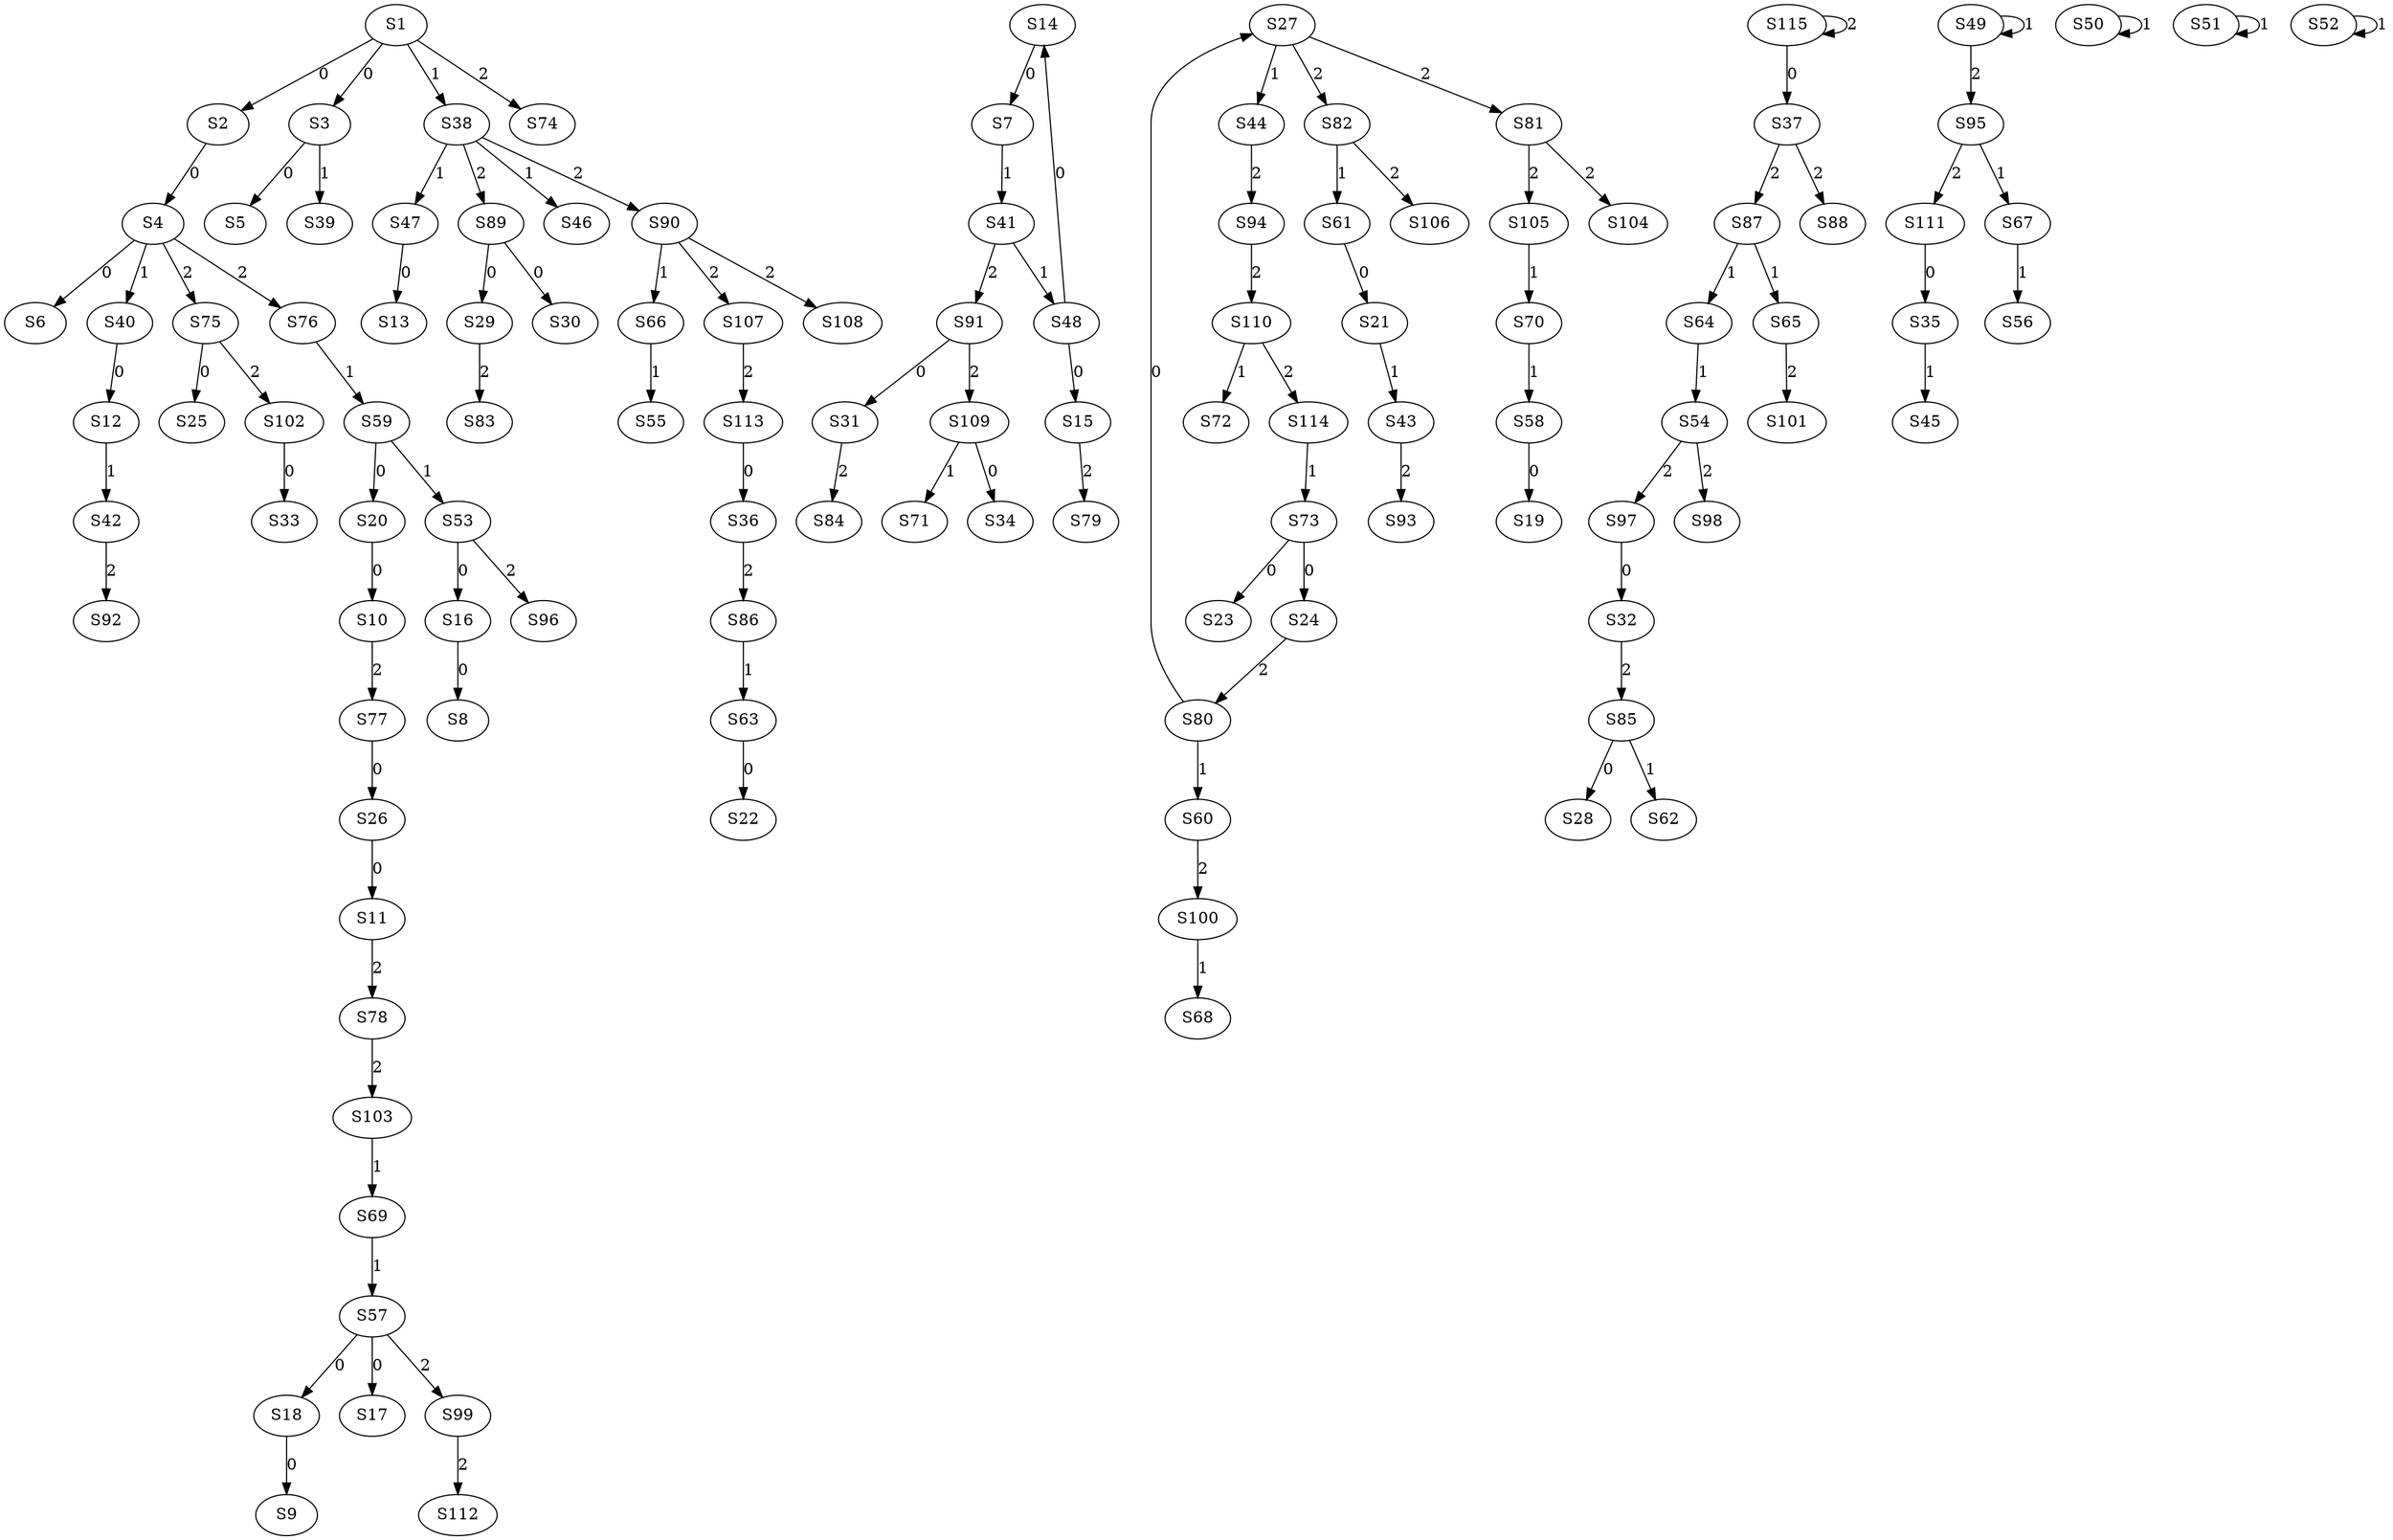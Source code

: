 strict digraph {
	S1 -> S2 [ label = 0 ];
	S1 -> S3 [ label = 0 ];
	S2 -> S4 [ label = 0 ];
	S3 -> S5 [ label = 0 ];
	S4 -> S6 [ label = 0 ];
	S14 -> S7 [ label = 0 ];
	S16 -> S8 [ label = 0 ];
	S18 -> S9 [ label = 0 ];
	S20 -> S10 [ label = 0 ];
	S26 -> S11 [ label = 0 ];
	S40 -> S12 [ label = 0 ];
	S47 -> S13 [ label = 0 ];
	S48 -> S14 [ label = 0 ];
	S48 -> S15 [ label = 0 ];
	S53 -> S16 [ label = 0 ];
	S57 -> S17 [ label = 0 ];
	S57 -> S18 [ label = 0 ];
	S58 -> S19 [ label = 0 ];
	S59 -> S20 [ label = 0 ];
	S61 -> S21 [ label = 0 ];
	S63 -> S22 [ label = 0 ];
	S73 -> S23 [ label = 0 ];
	S73 -> S24 [ label = 0 ];
	S75 -> S25 [ label = 0 ];
	S77 -> S26 [ label = 0 ];
	S80 -> S27 [ label = 0 ];
	S85 -> S28 [ label = 0 ];
	S89 -> S29 [ label = 0 ];
	S89 -> S30 [ label = 0 ];
	S91 -> S31 [ label = 0 ];
	S97 -> S32 [ label = 0 ];
	S102 -> S33 [ label = 0 ];
	S109 -> S34 [ label = 0 ];
	S111 -> S35 [ label = 0 ];
	S113 -> S36 [ label = 0 ];
	S115 -> S37 [ label = 0 ];
	S1 -> S38 [ label = 1 ];
	S3 -> S39 [ label = 1 ];
	S4 -> S40 [ label = 1 ];
	S7 -> S41 [ label = 1 ];
	S12 -> S42 [ label = 1 ];
	S21 -> S43 [ label = 1 ];
	S27 -> S44 [ label = 1 ];
	S35 -> S45 [ label = 1 ];
	S38 -> S46 [ label = 1 ];
	S38 -> S47 [ label = 1 ];
	S41 -> S48 [ label = 1 ];
	S49 -> S49 [ label = 1 ];
	S50 -> S50 [ label = 1 ];
	S51 -> S51 [ label = 1 ];
	S52 -> S52 [ label = 1 ];
	S59 -> S53 [ label = 1 ];
	S64 -> S54 [ label = 1 ];
	S66 -> S55 [ label = 1 ];
	S67 -> S56 [ label = 1 ];
	S69 -> S57 [ label = 1 ];
	S70 -> S58 [ label = 1 ];
	S76 -> S59 [ label = 1 ];
	S80 -> S60 [ label = 1 ];
	S82 -> S61 [ label = 1 ];
	S85 -> S62 [ label = 1 ];
	S86 -> S63 [ label = 1 ];
	S87 -> S64 [ label = 1 ];
	S87 -> S65 [ label = 1 ];
	S90 -> S66 [ label = 1 ];
	S95 -> S67 [ label = 1 ];
	S100 -> S68 [ label = 1 ];
	S103 -> S69 [ label = 1 ];
	S105 -> S70 [ label = 1 ];
	S109 -> S71 [ label = 1 ];
	S110 -> S72 [ label = 1 ];
	S114 -> S73 [ label = 1 ];
	S1 -> S74 [ label = 2 ];
	S4 -> S75 [ label = 2 ];
	S4 -> S76 [ label = 2 ];
	S10 -> S77 [ label = 2 ];
	S11 -> S78 [ label = 2 ];
	S15 -> S79 [ label = 2 ];
	S24 -> S80 [ label = 2 ];
	S27 -> S81 [ label = 2 ];
	S27 -> S82 [ label = 2 ];
	S29 -> S83 [ label = 2 ];
	S31 -> S84 [ label = 2 ];
	S32 -> S85 [ label = 2 ];
	S36 -> S86 [ label = 2 ];
	S37 -> S87 [ label = 2 ];
	S37 -> S88 [ label = 2 ];
	S38 -> S89 [ label = 2 ];
	S38 -> S90 [ label = 2 ];
	S41 -> S91 [ label = 2 ];
	S42 -> S92 [ label = 2 ];
	S43 -> S93 [ label = 2 ];
	S44 -> S94 [ label = 2 ];
	S49 -> S95 [ label = 2 ];
	S53 -> S96 [ label = 2 ];
	S54 -> S97 [ label = 2 ];
	S54 -> S98 [ label = 2 ];
	S57 -> S99 [ label = 2 ];
	S60 -> S100 [ label = 2 ];
	S65 -> S101 [ label = 2 ];
	S75 -> S102 [ label = 2 ];
	S78 -> S103 [ label = 2 ];
	S81 -> S104 [ label = 2 ];
	S81 -> S105 [ label = 2 ];
	S82 -> S106 [ label = 2 ];
	S90 -> S107 [ label = 2 ];
	S90 -> S108 [ label = 2 ];
	S91 -> S109 [ label = 2 ];
	S94 -> S110 [ label = 2 ];
	S95 -> S111 [ label = 2 ];
	S99 -> S112 [ label = 2 ];
	S107 -> S113 [ label = 2 ];
	S110 -> S114 [ label = 2 ];
	S115 -> S115 [ label = 2 ];
}